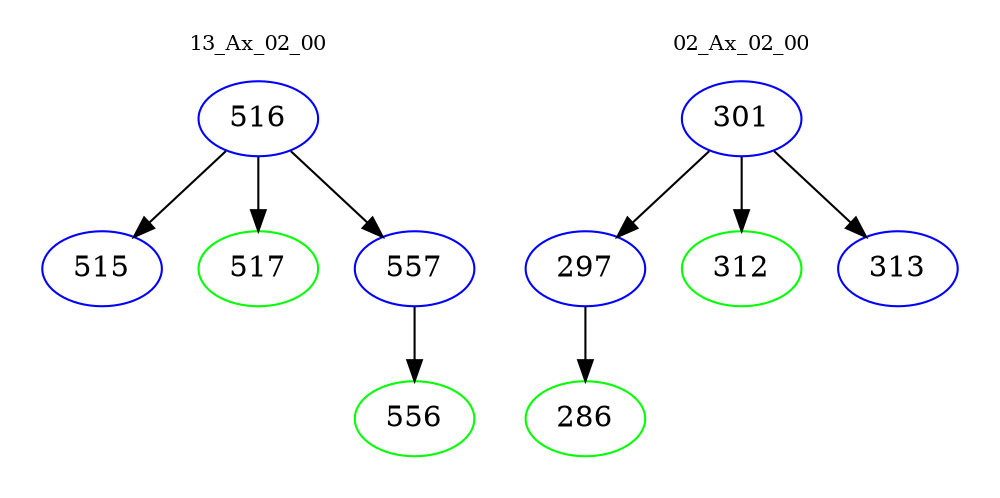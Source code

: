 digraph{
subgraph cluster_0 {
color = white
label = "13_Ax_02_00";
fontsize=10;
T0_516 [label="516", color="blue"]
T0_516 -> T0_515 [color="black"]
T0_515 [label="515", color="blue"]
T0_516 -> T0_517 [color="black"]
T0_517 [label="517", color="green"]
T0_516 -> T0_557 [color="black"]
T0_557 [label="557", color="blue"]
T0_557 -> T0_556 [color="black"]
T0_556 [label="556", color="green"]
}
subgraph cluster_1 {
color = white
label = "02_Ax_02_00";
fontsize=10;
T1_301 [label="301", color="blue"]
T1_301 -> T1_297 [color="black"]
T1_297 [label="297", color="blue"]
T1_297 -> T1_286 [color="black"]
T1_286 [label="286", color="green"]
T1_301 -> T1_312 [color="black"]
T1_312 [label="312", color="green"]
T1_301 -> T1_313 [color="black"]
T1_313 [label="313", color="blue"]
}
}
